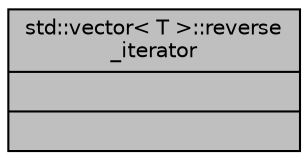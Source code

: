 digraph "std::vector&lt; T &gt;::reverse_iterator"
{
  edge [fontname="Helvetica",fontsize="10",labelfontname="Helvetica",labelfontsize="10"];
  node [fontname="Helvetica",fontsize="10",shape=record];
  Node801 [label="{std::vector\< T \>::reverse\l_iterator\n||}",height=0.2,width=0.4,color="black", fillcolor="grey75", style="filled", fontcolor="black"];
}
